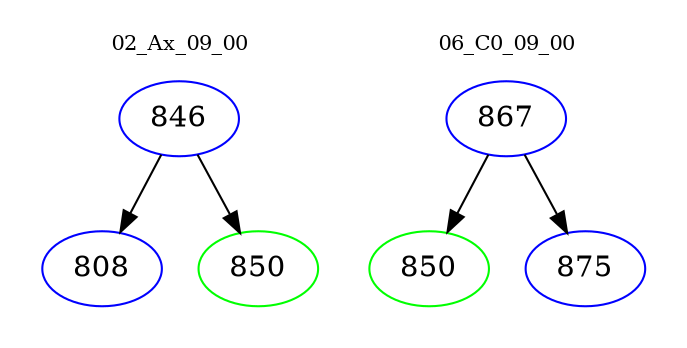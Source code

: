 digraph{
subgraph cluster_0 {
color = white
label = "02_Ax_09_00";
fontsize=10;
T0_846 [label="846", color="blue"]
T0_846 -> T0_808 [color="black"]
T0_808 [label="808", color="blue"]
T0_846 -> T0_850 [color="black"]
T0_850 [label="850", color="green"]
}
subgraph cluster_1 {
color = white
label = "06_C0_09_00";
fontsize=10;
T1_867 [label="867", color="blue"]
T1_867 -> T1_850 [color="black"]
T1_850 [label="850", color="green"]
T1_867 -> T1_875 [color="black"]
T1_875 [label="875", color="blue"]
}
}
